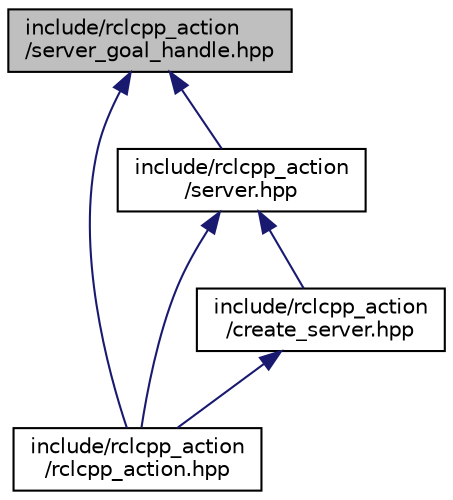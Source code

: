 digraph "include/rclcpp_action/server_goal_handle.hpp"
{
  edge [fontname="Helvetica",fontsize="10",labelfontname="Helvetica",labelfontsize="10"];
  node [fontname="Helvetica",fontsize="10",shape=record];
  Node14 [label="include/rclcpp_action\l/server_goal_handle.hpp",height=0.2,width=0.4,color="black", fillcolor="grey75", style="filled", fontcolor="black"];
  Node14 -> Node15 [dir="back",color="midnightblue",fontsize="10",style="solid",fontname="Helvetica"];
  Node15 [label="include/rclcpp_action\l/rclcpp_action.hpp",height=0.2,width=0.4,color="black", fillcolor="white", style="filled",URL="$rclcpp__action_8hpp.html"];
  Node14 -> Node16 [dir="back",color="midnightblue",fontsize="10",style="solid",fontname="Helvetica"];
  Node16 [label="include/rclcpp_action\l/server.hpp",height=0.2,width=0.4,color="black", fillcolor="white", style="filled",URL="$server_8hpp.html"];
  Node16 -> Node17 [dir="back",color="midnightblue",fontsize="10",style="solid",fontname="Helvetica"];
  Node17 [label="include/rclcpp_action\l/create_server.hpp",height=0.2,width=0.4,color="black", fillcolor="white", style="filled",URL="$create__server_8hpp.html"];
  Node17 -> Node15 [dir="back",color="midnightblue",fontsize="10",style="solid",fontname="Helvetica"];
  Node16 -> Node15 [dir="back",color="midnightblue",fontsize="10",style="solid",fontname="Helvetica"];
}
